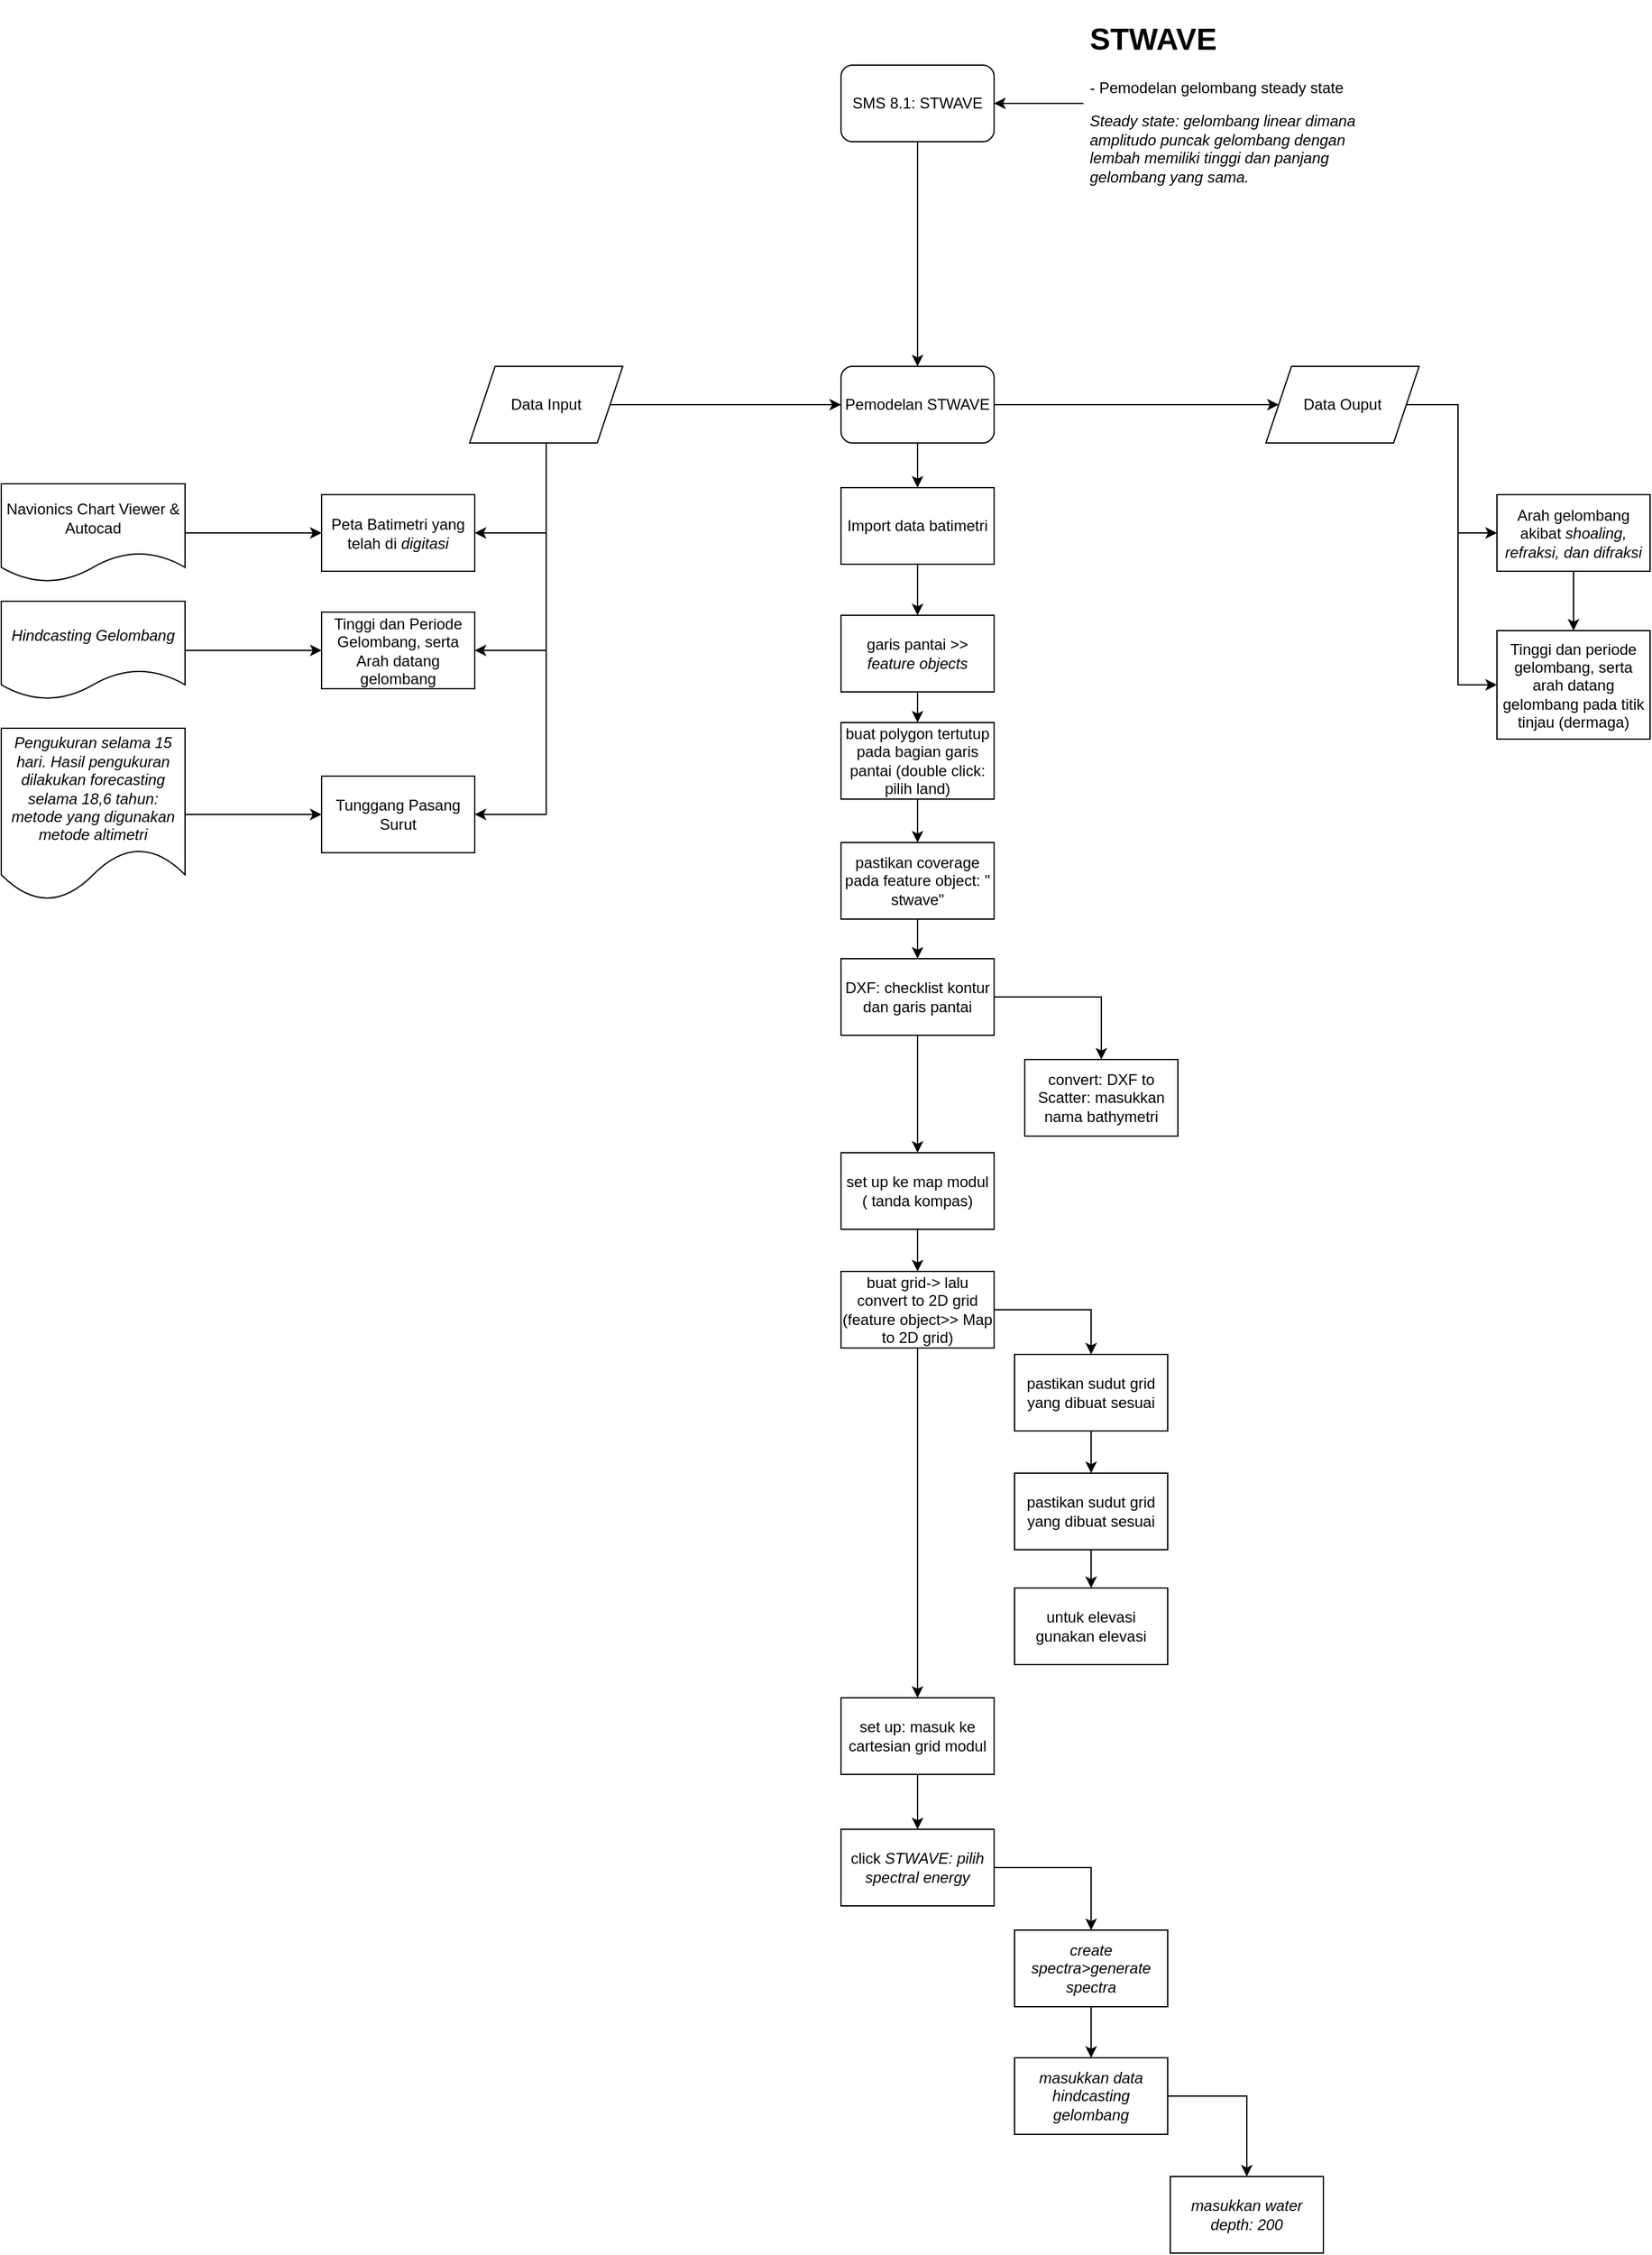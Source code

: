 <mxfile version="20.5.3" type="github">
  <diagram id="6X761wUMOgHPF1Ai5kYA" name="Halaman-1">
    <mxGraphModel dx="1422" dy="794" grid="0" gridSize="10" guides="1" tooltips="1" connect="1" arrows="1" fold="1" page="1" pageScale="1" pageWidth="4681" pageHeight="3300" math="0" shadow="0">
      <root>
        <mxCell id="0" />
        <mxCell id="1" parent="0" />
        <mxCell id="fwMle3afaJR6kdwzlkPQ-7" style="edgeStyle=orthogonalEdgeStyle;rounded=0;orthogonalLoop=1;jettySize=auto;html=1;" edge="1" parent="1" source="fwMle3afaJR6kdwzlkPQ-1" target="fwMle3afaJR6kdwzlkPQ-5">
          <mxGeometry relative="1" as="geometry" />
        </mxCell>
        <mxCell id="fwMle3afaJR6kdwzlkPQ-1" value="SMS 8.1: STWAVE" style="rounded=1;whiteSpace=wrap;html=1;" vertex="1" parent="1">
          <mxGeometry x="751" y="378" width="120" height="60" as="geometry" />
        </mxCell>
        <mxCell id="fwMle3afaJR6kdwzlkPQ-4" style="edgeStyle=orthogonalEdgeStyle;rounded=0;orthogonalLoop=1;jettySize=auto;html=1;" edge="1" parent="1" source="fwMle3afaJR6kdwzlkPQ-3" target="fwMle3afaJR6kdwzlkPQ-1">
          <mxGeometry relative="1" as="geometry" />
        </mxCell>
        <mxCell id="fwMle3afaJR6kdwzlkPQ-3" value="&lt;h1&gt;STWAVE&lt;/h1&gt;&lt;p&gt;- Pemodelan gelombang steady state&lt;/p&gt;&lt;p&gt;&lt;i&gt;Steady state: gelombang linear dimana amplitudo puncak gelombang dengan lembah memiliki tinggi dan panjang gelombang yang sama.&lt;/i&gt;&lt;/p&gt;" style="text;html=1;strokeColor=none;fillColor=none;spacing=5;spacingTop=-20;whiteSpace=wrap;overflow=hidden;rounded=0;" vertex="1" parent="1">
          <mxGeometry x="941" y="337.5" width="232" height="141" as="geometry" />
        </mxCell>
        <mxCell id="fwMle3afaJR6kdwzlkPQ-25" style="edgeStyle=orthogonalEdgeStyle;rounded=0;orthogonalLoop=1;jettySize=auto;html=1;" edge="1" parent="1" source="fwMle3afaJR6kdwzlkPQ-5" target="fwMle3afaJR6kdwzlkPQ-20">
          <mxGeometry relative="1" as="geometry" />
        </mxCell>
        <mxCell id="fwMle3afaJR6kdwzlkPQ-50" style="edgeStyle=orthogonalEdgeStyle;rounded=0;orthogonalLoop=1;jettySize=auto;html=1;exitX=0.5;exitY=1;exitDx=0;exitDy=0;" edge="1" parent="1" source="fwMle3afaJR6kdwzlkPQ-5" target="fwMle3afaJR6kdwzlkPQ-34">
          <mxGeometry relative="1" as="geometry" />
        </mxCell>
        <mxCell id="fwMle3afaJR6kdwzlkPQ-5" value="Pemodelan STWAVE" style="rounded=1;whiteSpace=wrap;html=1;" vertex="1" parent="1">
          <mxGeometry x="751" y="614" width="120" height="60" as="geometry" />
        </mxCell>
        <mxCell id="fwMle3afaJR6kdwzlkPQ-19" style="edgeStyle=orthogonalEdgeStyle;rounded=0;orthogonalLoop=1;jettySize=auto;html=1;" edge="1" parent="1" source="fwMle3afaJR6kdwzlkPQ-6" target="fwMle3afaJR6kdwzlkPQ-5">
          <mxGeometry relative="1" as="geometry" />
        </mxCell>
        <mxCell id="fwMle3afaJR6kdwzlkPQ-26" style="edgeStyle=orthogonalEdgeStyle;rounded=0;orthogonalLoop=1;jettySize=auto;html=1;entryX=1;entryY=0.5;entryDx=0;entryDy=0;" edge="1" parent="1" source="fwMle3afaJR6kdwzlkPQ-6" target="fwMle3afaJR6kdwzlkPQ-9">
          <mxGeometry relative="1" as="geometry" />
        </mxCell>
        <mxCell id="fwMle3afaJR6kdwzlkPQ-27" style="edgeStyle=orthogonalEdgeStyle;rounded=0;orthogonalLoop=1;jettySize=auto;html=1;entryX=1;entryY=0.5;entryDx=0;entryDy=0;" edge="1" parent="1" source="fwMle3afaJR6kdwzlkPQ-6" target="fwMle3afaJR6kdwzlkPQ-13">
          <mxGeometry relative="1" as="geometry" />
        </mxCell>
        <mxCell id="fwMle3afaJR6kdwzlkPQ-28" style="edgeStyle=orthogonalEdgeStyle;rounded=0;orthogonalLoop=1;jettySize=auto;html=1;entryX=1;entryY=0.5;entryDx=0;entryDy=0;" edge="1" parent="1" source="fwMle3afaJR6kdwzlkPQ-6" target="fwMle3afaJR6kdwzlkPQ-16">
          <mxGeometry relative="1" as="geometry" />
        </mxCell>
        <mxCell id="fwMle3afaJR6kdwzlkPQ-6" value="Data Input" style="shape=parallelogram;perimeter=parallelogramPerimeter;whiteSpace=wrap;html=1;fixedSize=1;" vertex="1" parent="1">
          <mxGeometry x="460" y="614" width="120" height="60" as="geometry" />
        </mxCell>
        <mxCell id="fwMle3afaJR6kdwzlkPQ-9" value="Peta Batimetri yang telah di &lt;i&gt;digitasi&lt;/i&gt;" style="rounded=0;whiteSpace=wrap;html=1;" vertex="1" parent="1">
          <mxGeometry x="344" y="714.5" width="120" height="60" as="geometry" />
        </mxCell>
        <mxCell id="fwMle3afaJR6kdwzlkPQ-11" style="edgeStyle=orthogonalEdgeStyle;rounded=0;orthogonalLoop=1;jettySize=auto;html=1;" edge="1" parent="1" source="fwMle3afaJR6kdwzlkPQ-10" target="fwMle3afaJR6kdwzlkPQ-9">
          <mxGeometry relative="1" as="geometry" />
        </mxCell>
        <mxCell id="fwMle3afaJR6kdwzlkPQ-10" value="Navionics Chart Viewer &amp;amp; Autocad" style="shape=document;whiteSpace=wrap;html=1;boundedLbl=1;" vertex="1" parent="1">
          <mxGeometry x="93" y="706" width="144" height="77" as="geometry" />
        </mxCell>
        <mxCell id="fwMle3afaJR6kdwzlkPQ-13" value="Tinggi dan Periode Gelombang, serta Arah datang gelombang" style="rounded=0;whiteSpace=wrap;html=1;" vertex="1" parent="1">
          <mxGeometry x="344" y="806.5" width="120" height="60" as="geometry" />
        </mxCell>
        <mxCell id="fwMle3afaJR6kdwzlkPQ-15" style="edgeStyle=orthogonalEdgeStyle;rounded=0;orthogonalLoop=1;jettySize=auto;html=1;" edge="1" parent="1" source="fwMle3afaJR6kdwzlkPQ-14" target="fwMle3afaJR6kdwzlkPQ-13">
          <mxGeometry relative="1" as="geometry" />
        </mxCell>
        <mxCell id="fwMle3afaJR6kdwzlkPQ-14" value="&lt;i&gt;Hindcasting Gelombang&lt;/i&gt;" style="shape=document;whiteSpace=wrap;html=1;boundedLbl=1;" vertex="1" parent="1">
          <mxGeometry x="93" y="798" width="144" height="77" as="geometry" />
        </mxCell>
        <mxCell id="fwMle3afaJR6kdwzlkPQ-16" value="Tunggang Pasang Surut" style="rounded=0;whiteSpace=wrap;html=1;" vertex="1" parent="1">
          <mxGeometry x="344" y="935" width="120" height="60" as="geometry" />
        </mxCell>
        <mxCell id="fwMle3afaJR6kdwzlkPQ-18" style="edgeStyle=orthogonalEdgeStyle;rounded=0;orthogonalLoop=1;jettySize=auto;html=1;exitX=1;exitY=0.5;exitDx=0;exitDy=0;" edge="1" parent="1" source="fwMle3afaJR6kdwzlkPQ-17" target="fwMle3afaJR6kdwzlkPQ-16">
          <mxGeometry relative="1" as="geometry" />
        </mxCell>
        <mxCell id="fwMle3afaJR6kdwzlkPQ-17" value="&lt;i&gt;Pengukuran selama 15 hari. Hasil pengukuran dilakukan forecasting selama 18,6 tahun: metode yang digunakan metode altimetri&lt;/i&gt;" style="shape=document;whiteSpace=wrap;html=1;boundedLbl=1;" vertex="1" parent="1">
          <mxGeometry x="93" y="897.5" width="144" height="135" as="geometry" />
        </mxCell>
        <mxCell id="fwMle3afaJR6kdwzlkPQ-32" style="edgeStyle=orthogonalEdgeStyle;rounded=0;orthogonalLoop=1;jettySize=auto;html=1;entryX=0;entryY=0.5;entryDx=0;entryDy=0;" edge="1" parent="1" source="fwMle3afaJR6kdwzlkPQ-20" target="fwMle3afaJR6kdwzlkPQ-21">
          <mxGeometry relative="1" as="geometry" />
        </mxCell>
        <mxCell id="fwMle3afaJR6kdwzlkPQ-33" style="edgeStyle=orthogonalEdgeStyle;rounded=0;orthogonalLoop=1;jettySize=auto;html=1;entryX=0;entryY=0.5;entryDx=0;entryDy=0;" edge="1" parent="1" source="fwMle3afaJR6kdwzlkPQ-20" target="fwMle3afaJR6kdwzlkPQ-22">
          <mxGeometry relative="1" as="geometry" />
        </mxCell>
        <mxCell id="fwMle3afaJR6kdwzlkPQ-20" value="Data Ouput" style="shape=parallelogram;perimeter=parallelogramPerimeter;whiteSpace=wrap;html=1;fixedSize=1;" vertex="1" parent="1">
          <mxGeometry x="1084" y="614" width="120" height="60" as="geometry" />
        </mxCell>
        <mxCell id="fwMle3afaJR6kdwzlkPQ-24" style="edgeStyle=orthogonalEdgeStyle;rounded=0;orthogonalLoop=1;jettySize=auto;html=1;" edge="1" parent="1" source="fwMle3afaJR6kdwzlkPQ-21" target="fwMle3afaJR6kdwzlkPQ-22">
          <mxGeometry relative="1" as="geometry" />
        </mxCell>
        <mxCell id="fwMle3afaJR6kdwzlkPQ-21" value="Arah gelombang akibat &lt;i&gt;shoaling, refraksi, dan difraksi&lt;/i&gt;" style="rounded=0;whiteSpace=wrap;html=1;" vertex="1" parent="1">
          <mxGeometry x="1265" y="714.5" width="120" height="60" as="geometry" />
        </mxCell>
        <mxCell id="fwMle3afaJR6kdwzlkPQ-22" value="Tinggi dan periode gelombang, serta arah datang gelombang pada titik tinjau (dermaga)" style="rounded=0;whiteSpace=wrap;html=1;" vertex="1" parent="1">
          <mxGeometry x="1265" y="821" width="120" height="85" as="geometry" />
        </mxCell>
        <mxCell id="fwMle3afaJR6kdwzlkPQ-51" style="edgeStyle=orthogonalEdgeStyle;rounded=0;orthogonalLoop=1;jettySize=auto;html=1;" edge="1" parent="1" source="fwMle3afaJR6kdwzlkPQ-34" target="fwMle3afaJR6kdwzlkPQ-35">
          <mxGeometry relative="1" as="geometry" />
        </mxCell>
        <mxCell id="fwMle3afaJR6kdwzlkPQ-34" value="Import data batimetri" style="rounded=0;whiteSpace=wrap;html=1;" vertex="1" parent="1">
          <mxGeometry x="751" y="709" width="120" height="60" as="geometry" />
        </mxCell>
        <mxCell id="fwMle3afaJR6kdwzlkPQ-52" style="edgeStyle=orthogonalEdgeStyle;rounded=0;orthogonalLoop=1;jettySize=auto;html=1;" edge="1" parent="1" source="fwMle3afaJR6kdwzlkPQ-35" target="fwMle3afaJR6kdwzlkPQ-36">
          <mxGeometry relative="1" as="geometry" />
        </mxCell>
        <mxCell id="fwMle3afaJR6kdwzlkPQ-35" value="garis pantai &amp;gt;&amp;gt; &lt;i&gt;feature objects&lt;/i&gt;" style="rounded=0;whiteSpace=wrap;html=1;" vertex="1" parent="1">
          <mxGeometry x="751" y="809" width="120" height="60" as="geometry" />
        </mxCell>
        <mxCell id="fwMle3afaJR6kdwzlkPQ-53" style="edgeStyle=orthogonalEdgeStyle;rounded=0;orthogonalLoop=1;jettySize=auto;html=1;" edge="1" parent="1" source="fwMle3afaJR6kdwzlkPQ-36" target="fwMle3afaJR6kdwzlkPQ-37">
          <mxGeometry relative="1" as="geometry" />
        </mxCell>
        <mxCell id="fwMle3afaJR6kdwzlkPQ-36" value="buat polygon tertutup pada bagian garis pantai (double click: pilih land)" style="rounded=0;whiteSpace=wrap;html=1;" vertex="1" parent="1">
          <mxGeometry x="751" y="893" width="120" height="60" as="geometry" />
        </mxCell>
        <mxCell id="fwMle3afaJR6kdwzlkPQ-54" style="edgeStyle=orthogonalEdgeStyle;rounded=0;orthogonalLoop=1;jettySize=auto;html=1;" edge="1" parent="1" source="fwMle3afaJR6kdwzlkPQ-37" target="fwMle3afaJR6kdwzlkPQ-42">
          <mxGeometry relative="1" as="geometry" />
        </mxCell>
        <mxCell id="fwMle3afaJR6kdwzlkPQ-37" value="pastikan coverage pada feature object: &quot; stwave&quot;" style="rounded=0;whiteSpace=wrap;html=1;" vertex="1" parent="1">
          <mxGeometry x="751" y="987" width="120" height="60" as="geometry" />
        </mxCell>
        <mxCell id="fwMle3afaJR6kdwzlkPQ-58" style="edgeStyle=orthogonalEdgeStyle;rounded=0;orthogonalLoop=1;jettySize=auto;html=1;" edge="1" parent="1" source="fwMle3afaJR6kdwzlkPQ-38" target="fwMle3afaJR6kdwzlkPQ-45">
          <mxGeometry relative="1" as="geometry" />
        </mxCell>
        <mxCell id="fwMle3afaJR6kdwzlkPQ-59" style="edgeStyle=orthogonalEdgeStyle;rounded=0;orthogonalLoop=1;jettySize=auto;html=1;" edge="1" parent="1" source="fwMle3afaJR6kdwzlkPQ-38" target="fwMle3afaJR6kdwzlkPQ-39">
          <mxGeometry relative="1" as="geometry" />
        </mxCell>
        <mxCell id="fwMle3afaJR6kdwzlkPQ-38" value="buat grid-&amp;gt; lalu convert to 2D grid (feature object&amp;gt;&amp;gt; Map to 2D grid)" style="rounded=0;whiteSpace=wrap;html=1;" vertex="1" parent="1">
          <mxGeometry x="751" y="1323" width="120" height="60" as="geometry" />
        </mxCell>
        <mxCell id="fwMle3afaJR6kdwzlkPQ-61" style="edgeStyle=orthogonalEdgeStyle;rounded=0;orthogonalLoop=1;jettySize=auto;html=1;" edge="1" parent="1" source="fwMle3afaJR6kdwzlkPQ-39" target="fwMle3afaJR6kdwzlkPQ-40">
          <mxGeometry relative="1" as="geometry" />
        </mxCell>
        <mxCell id="fwMle3afaJR6kdwzlkPQ-39" value="pastikan sudut grid yang dibuat sesuai" style="rounded=0;whiteSpace=wrap;html=1;" vertex="1" parent="1">
          <mxGeometry x="887" y="1388" width="120" height="60" as="geometry" />
        </mxCell>
        <mxCell id="fwMle3afaJR6kdwzlkPQ-62" style="edgeStyle=orthogonalEdgeStyle;rounded=0;orthogonalLoop=1;jettySize=auto;html=1;" edge="1" parent="1" source="fwMle3afaJR6kdwzlkPQ-40" target="fwMle3afaJR6kdwzlkPQ-41">
          <mxGeometry relative="1" as="geometry" />
        </mxCell>
        <mxCell id="fwMle3afaJR6kdwzlkPQ-40" value="pastikan sudut grid yang dibuat sesuai" style="rounded=0;whiteSpace=wrap;html=1;" vertex="1" parent="1">
          <mxGeometry x="887" y="1481" width="120" height="60" as="geometry" />
        </mxCell>
        <mxCell id="fwMle3afaJR6kdwzlkPQ-41" value="untuk elevasi gunakan elevasi" style="rounded=0;whiteSpace=wrap;html=1;" vertex="1" parent="1">
          <mxGeometry x="887" y="1571" width="120" height="60" as="geometry" />
        </mxCell>
        <mxCell id="fwMle3afaJR6kdwzlkPQ-55" style="edgeStyle=orthogonalEdgeStyle;rounded=0;orthogonalLoop=1;jettySize=auto;html=1;" edge="1" parent="1" source="fwMle3afaJR6kdwzlkPQ-42" target="fwMle3afaJR6kdwzlkPQ-44">
          <mxGeometry relative="1" as="geometry" />
        </mxCell>
        <mxCell id="fwMle3afaJR6kdwzlkPQ-56" style="edgeStyle=orthogonalEdgeStyle;rounded=0;orthogonalLoop=1;jettySize=auto;html=1;" edge="1" parent="1" source="fwMle3afaJR6kdwzlkPQ-42" target="fwMle3afaJR6kdwzlkPQ-43">
          <mxGeometry relative="1" as="geometry" />
        </mxCell>
        <mxCell id="fwMle3afaJR6kdwzlkPQ-42" value="DXF: checklist kontur dan garis pantai" style="rounded=0;whiteSpace=wrap;html=1;" vertex="1" parent="1">
          <mxGeometry x="751" y="1078" width="120" height="60" as="geometry" />
        </mxCell>
        <mxCell id="fwMle3afaJR6kdwzlkPQ-43" value="convert: DXF to Scatter: masukkan nama bathymetri" style="rounded=0;whiteSpace=wrap;html=1;" vertex="1" parent="1">
          <mxGeometry x="895" y="1157" width="120" height="60" as="geometry" />
        </mxCell>
        <mxCell id="fwMle3afaJR6kdwzlkPQ-57" style="edgeStyle=orthogonalEdgeStyle;rounded=0;orthogonalLoop=1;jettySize=auto;html=1;" edge="1" parent="1" source="fwMle3afaJR6kdwzlkPQ-44" target="fwMle3afaJR6kdwzlkPQ-38">
          <mxGeometry relative="1" as="geometry" />
        </mxCell>
        <mxCell id="fwMle3afaJR6kdwzlkPQ-44" value="set up ke map modul ( tanda kompas)" style="rounded=0;whiteSpace=wrap;html=1;" vertex="1" parent="1">
          <mxGeometry x="751" y="1230" width="120" height="60" as="geometry" />
        </mxCell>
        <mxCell id="fwMle3afaJR6kdwzlkPQ-63" style="edgeStyle=orthogonalEdgeStyle;rounded=0;orthogonalLoop=1;jettySize=auto;html=1;" edge="1" parent="1" source="fwMle3afaJR6kdwzlkPQ-45" target="fwMle3afaJR6kdwzlkPQ-46">
          <mxGeometry relative="1" as="geometry" />
        </mxCell>
        <mxCell id="fwMle3afaJR6kdwzlkPQ-45" value="set up: masuk ke cartesian grid modul" style="rounded=0;whiteSpace=wrap;html=1;" vertex="1" parent="1">
          <mxGeometry x="751" y="1657" width="120" height="60" as="geometry" />
        </mxCell>
        <mxCell id="fwMle3afaJR6kdwzlkPQ-64" style="edgeStyle=orthogonalEdgeStyle;rounded=0;orthogonalLoop=1;jettySize=auto;html=1;" edge="1" parent="1" source="fwMle3afaJR6kdwzlkPQ-46" target="fwMle3afaJR6kdwzlkPQ-47">
          <mxGeometry relative="1" as="geometry" />
        </mxCell>
        <mxCell id="fwMle3afaJR6kdwzlkPQ-46" value="click &lt;i&gt;STWAVE: pilih spectral energy&lt;/i&gt;" style="rounded=0;whiteSpace=wrap;html=1;" vertex="1" parent="1">
          <mxGeometry x="751" y="1760" width="120" height="60" as="geometry" />
        </mxCell>
        <mxCell id="fwMle3afaJR6kdwzlkPQ-65" style="edgeStyle=orthogonalEdgeStyle;rounded=0;orthogonalLoop=1;jettySize=auto;html=1;" edge="1" parent="1" source="fwMle3afaJR6kdwzlkPQ-47" target="fwMle3afaJR6kdwzlkPQ-48">
          <mxGeometry relative="1" as="geometry" />
        </mxCell>
        <mxCell id="fwMle3afaJR6kdwzlkPQ-47" value="&lt;i&gt;create spectra&amp;gt;generate spectra&lt;/i&gt;" style="rounded=0;whiteSpace=wrap;html=1;" vertex="1" parent="1">
          <mxGeometry x="887" y="1839" width="120" height="60" as="geometry" />
        </mxCell>
        <mxCell id="fwMle3afaJR6kdwzlkPQ-66" style="edgeStyle=orthogonalEdgeStyle;rounded=0;orthogonalLoop=1;jettySize=auto;html=1;" edge="1" parent="1" source="fwMle3afaJR6kdwzlkPQ-48" target="fwMle3afaJR6kdwzlkPQ-49">
          <mxGeometry relative="1" as="geometry" />
        </mxCell>
        <mxCell id="fwMle3afaJR6kdwzlkPQ-48" value="&lt;i&gt;masukkan data hindcasting gelombang&lt;/i&gt;" style="rounded=0;whiteSpace=wrap;html=1;" vertex="1" parent="1">
          <mxGeometry x="887" y="1939" width="120" height="60" as="geometry" />
        </mxCell>
        <mxCell id="fwMle3afaJR6kdwzlkPQ-49" value="&lt;i&gt;masukkan water depth: 200&lt;/i&gt;" style="rounded=0;whiteSpace=wrap;html=1;" vertex="1" parent="1">
          <mxGeometry x="1009" y="2032" width="120" height="60" as="geometry" />
        </mxCell>
      </root>
    </mxGraphModel>
  </diagram>
</mxfile>
